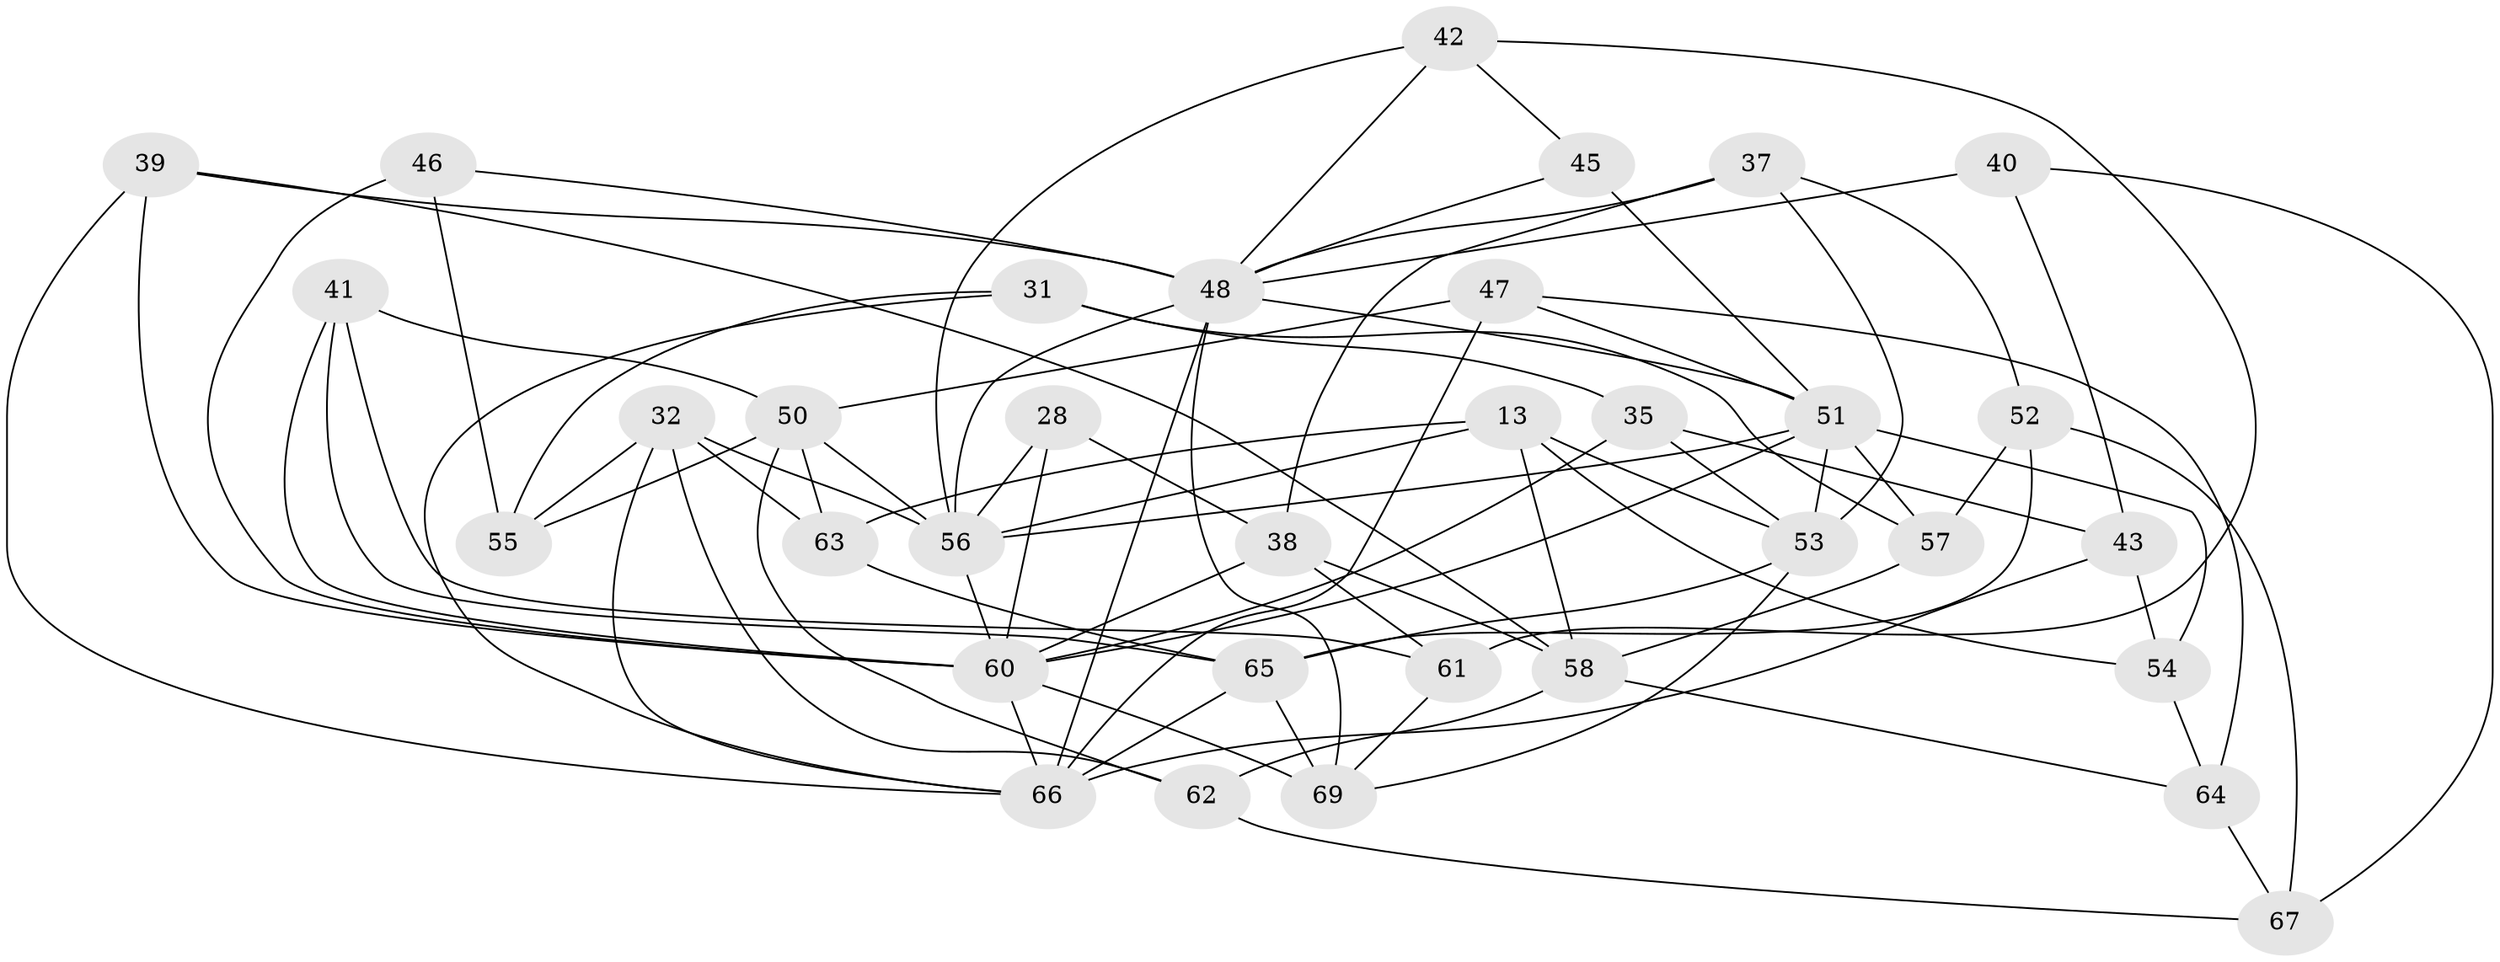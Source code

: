 // original degree distribution, {4: 1.0}
// Generated by graph-tools (version 1.1) at 2025/58/03/09/25 04:58:51]
// undirected, 34 vertices, 84 edges
graph export_dot {
graph [start="1"]
  node [color=gray90,style=filled];
  13 [super="+7"];
  28;
  31;
  32 [super="+24+25"];
  35;
  37;
  38 [super="+36"];
  39;
  40 [super="+12"];
  41;
  42;
  43;
  45;
  46;
  47;
  48 [super="+21+33"];
  50 [super="+18"];
  51 [super="+44+20"];
  52;
  53 [super="+19"];
  54;
  55;
  56 [super="+2+27"];
  57;
  58 [super="+4+22"];
  60 [super="+3+14+49"];
  61;
  62 [super="+34"];
  63;
  64;
  65 [super="+11+23"];
  66 [super="+16+26+59"];
  67 [super="+10"];
  69 [super="+68"];
  13 -- 63;
  13 -- 54;
  13 -- 56 [weight=2];
  13 -- 58;
  13 -- 53;
  28 -- 38;
  28 -- 60 [weight=2];
  28 -- 56;
  31 -- 57;
  31 -- 35;
  31 -- 55;
  31 -- 66;
  32 -- 66 [weight=3];
  32 -- 62;
  32 -- 63;
  32 -- 56 [weight=2];
  32 -- 55;
  35 -- 43;
  35 -- 53;
  35 -- 60;
  37 -- 53;
  37 -- 52;
  37 -- 38;
  37 -- 48;
  38 -- 58 [weight=2];
  38 -- 60;
  38 -- 61;
  39 -- 60;
  39 -- 58;
  39 -- 66;
  39 -- 48;
  40 -- 67 [weight=2];
  40 -- 43;
  40 -- 48 [weight=3];
  41 -- 61;
  41 -- 50;
  41 -- 60;
  41 -- 65;
  42 -- 45;
  42 -- 61;
  42 -- 56;
  42 -- 48;
  43 -- 54;
  43 -- 66;
  45 -- 51 [weight=2];
  45 -- 48;
  46 -- 60 [weight=2];
  46 -- 55;
  46 -- 48;
  47 -- 64;
  47 -- 51;
  47 -- 66;
  47 -- 50;
  48 -- 51;
  48 -- 69;
  48 -- 66;
  48 -- 56;
  50 -- 62;
  50 -- 63;
  50 -- 56;
  50 -- 55;
  51 -- 57;
  51 -- 60 [weight=2];
  51 -- 54;
  51 -- 56;
  51 -- 53;
  52 -- 67;
  52 -- 57;
  52 -- 65;
  53 -- 69;
  53 -- 65;
  54 -- 64;
  56 -- 60;
  57 -- 58;
  58 -- 64;
  58 -- 62 [weight=2];
  60 -- 69 [weight=2];
  60 -- 66;
  61 -- 69;
  62 -- 67 [weight=2];
  63 -- 65;
  64 -- 67;
  65 -- 66 [weight=3];
  65 -- 69 [weight=3];
}
